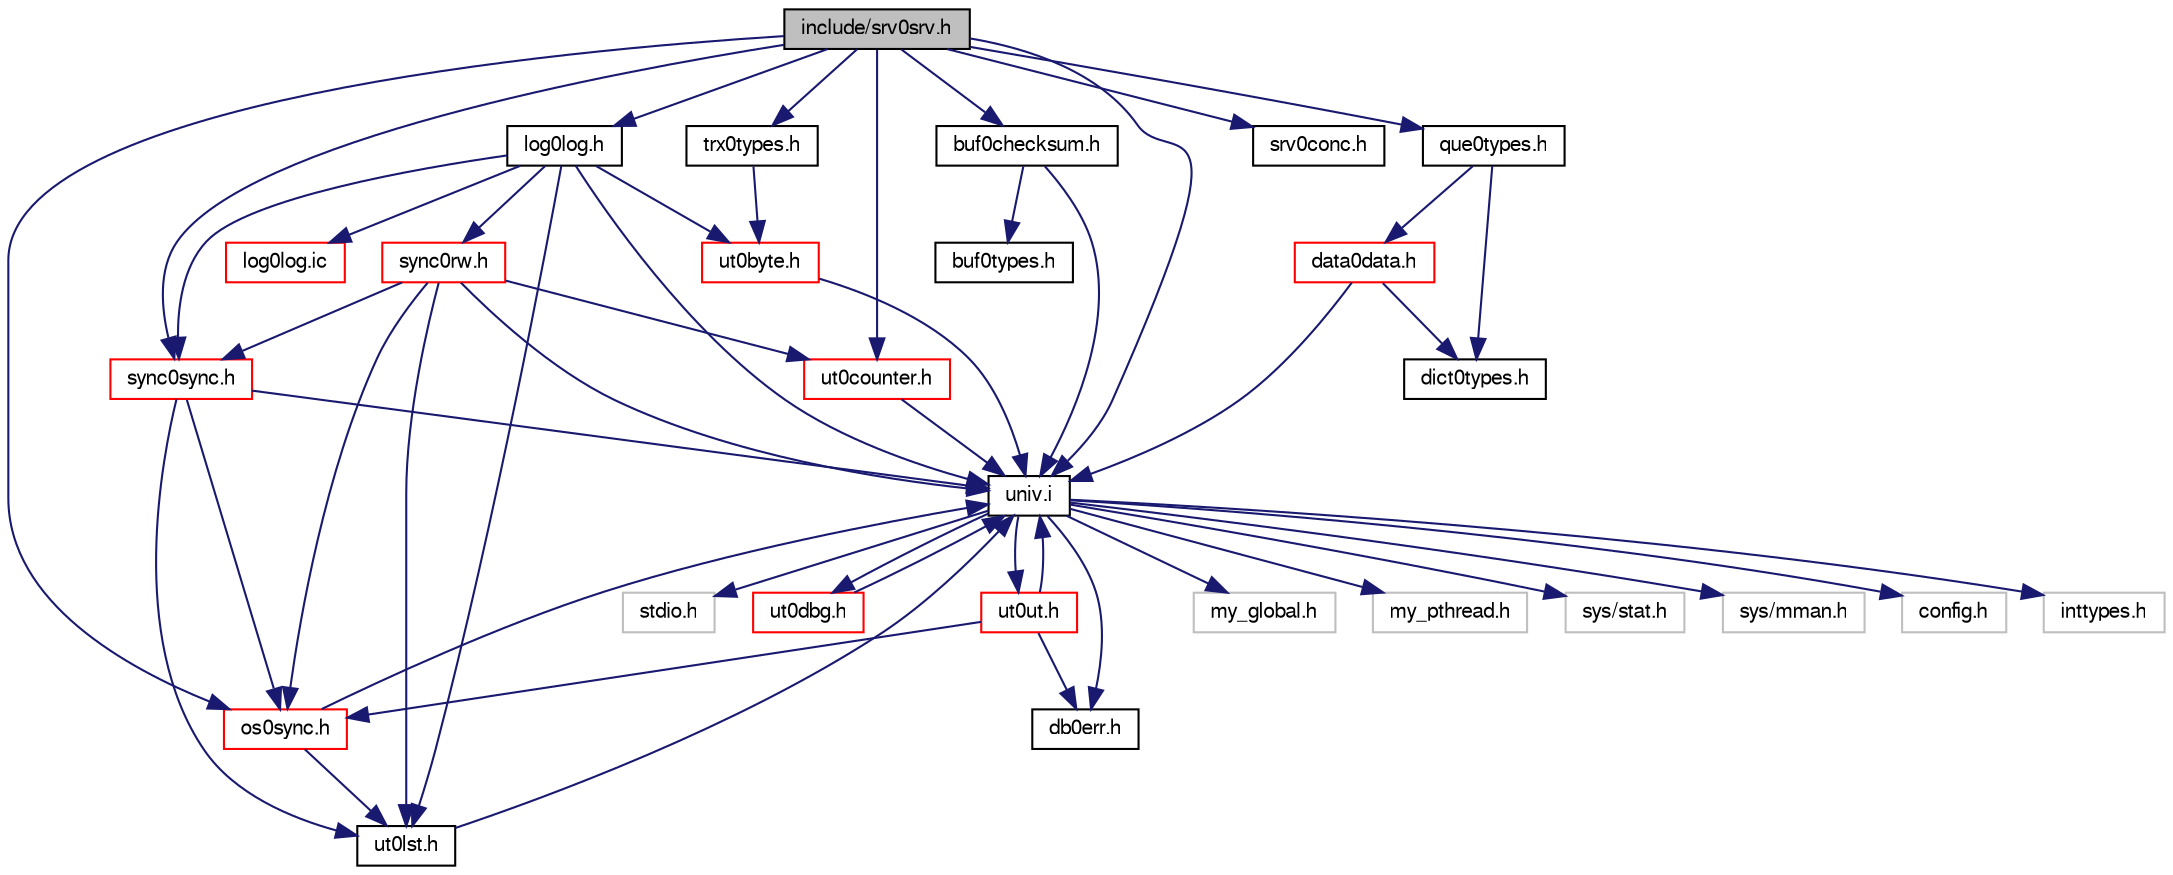 digraph "include/srv0srv.h"
{
  bgcolor="transparent";
  edge [fontname="FreeSans",fontsize="10",labelfontname="FreeSans",labelfontsize="10"];
  node [fontname="FreeSans",fontsize="10",shape=record];
  Node1 [label="include/srv0srv.h",height=0.2,width=0.4,color="black", fillcolor="grey75", style="filled" fontcolor="black"];
  Node1 -> Node2 [color="midnightblue",fontsize="10",style="solid",fontname="FreeSans"];
  Node2 [label="univ.i",height=0.2,width=0.4,color="black",URL="$univ_8i.html"];
  Node2 -> Node3 [color="midnightblue",fontsize="10",style="solid",fontname="FreeSans"];
  Node3 [label="my_global.h",height=0.2,width=0.4,color="grey75"];
  Node2 -> Node4 [color="midnightblue",fontsize="10",style="solid",fontname="FreeSans"];
  Node4 [label="my_pthread.h",height=0.2,width=0.4,color="grey75"];
  Node2 -> Node5 [color="midnightblue",fontsize="10",style="solid",fontname="FreeSans"];
  Node5 [label="sys/stat.h",height=0.2,width=0.4,color="grey75"];
  Node2 -> Node6 [color="midnightblue",fontsize="10",style="solid",fontname="FreeSans"];
  Node6 [label="sys/mman.h",height=0.2,width=0.4,color="grey75"];
  Node2 -> Node7 [color="midnightblue",fontsize="10",style="solid",fontname="FreeSans"];
  Node7 [label="config.h",height=0.2,width=0.4,color="grey75"];
  Node2 -> Node8 [color="midnightblue",fontsize="10",style="solid",fontname="FreeSans"];
  Node8 [label="inttypes.h",height=0.2,width=0.4,color="grey75"];
  Node2 -> Node9 [color="midnightblue",fontsize="10",style="solid",fontname="FreeSans"];
  Node9 [label="stdio.h",height=0.2,width=0.4,color="grey75"];
  Node2 -> Node10 [color="midnightblue",fontsize="10",style="solid",fontname="FreeSans"];
  Node10 [label="ut0dbg.h",height=0.2,width=0.4,color="red",URL="$ut0dbg_8h.html"];
  Node10 -> Node2 [color="midnightblue",fontsize="10",style="solid",fontname="FreeSans"];
  Node2 -> Node11 [color="midnightblue",fontsize="10",style="solid",fontname="FreeSans"];
  Node11 [label="ut0ut.h",height=0.2,width=0.4,color="red",URL="$ut0ut_8h.html"];
  Node11 -> Node2 [color="midnightblue",fontsize="10",style="solid",fontname="FreeSans"];
  Node11 -> Node12 [color="midnightblue",fontsize="10",style="solid",fontname="FreeSans"];
  Node12 [label="db0err.h",height=0.2,width=0.4,color="black",URL="$db0err_8h.html"];
  Node11 -> Node13 [color="midnightblue",fontsize="10",style="solid",fontname="FreeSans"];
  Node13 [label="os0sync.h",height=0.2,width=0.4,color="red",URL="$os0sync_8h.html"];
  Node13 -> Node2 [color="midnightblue",fontsize="10",style="solid",fontname="FreeSans"];
  Node13 -> Node14 [color="midnightblue",fontsize="10",style="solid",fontname="FreeSans"];
  Node14 [label="ut0lst.h",height=0.2,width=0.4,color="black",URL="$ut0lst_8h.html"];
  Node14 -> Node2 [color="midnightblue",fontsize="10",style="solid",fontname="FreeSans"];
  Node2 -> Node12 [color="midnightblue",fontsize="10",style="solid",fontname="FreeSans"];
  Node1 -> Node15 [color="midnightblue",fontsize="10",style="solid",fontname="FreeSans"];
  Node15 [label="log0log.h",height=0.2,width=0.4,color="black",URL="$log0log_8h.html"];
  Node15 -> Node2 [color="midnightblue",fontsize="10",style="solid",fontname="FreeSans"];
  Node15 -> Node16 [color="midnightblue",fontsize="10",style="solid",fontname="FreeSans"];
  Node16 [label="ut0byte.h",height=0.2,width=0.4,color="red",URL="$ut0byte_8h.html"];
  Node16 -> Node2 [color="midnightblue",fontsize="10",style="solid",fontname="FreeSans"];
  Node15 -> Node14 [color="midnightblue",fontsize="10",style="solid",fontname="FreeSans"];
  Node15 -> Node17 [color="midnightblue",fontsize="10",style="solid",fontname="FreeSans"];
  Node17 [label="sync0sync.h",height=0.2,width=0.4,color="red",URL="$sync0sync_8h.html"];
  Node17 -> Node2 [color="midnightblue",fontsize="10",style="solid",fontname="FreeSans"];
  Node17 -> Node14 [color="midnightblue",fontsize="10",style="solid",fontname="FreeSans"];
  Node17 -> Node13 [color="midnightblue",fontsize="10",style="solid",fontname="FreeSans"];
  Node15 -> Node18 [color="midnightblue",fontsize="10",style="solid",fontname="FreeSans"];
  Node18 [label="sync0rw.h",height=0.2,width=0.4,color="red",URL="$sync0rw_8h.html"];
  Node18 -> Node2 [color="midnightblue",fontsize="10",style="solid",fontname="FreeSans"];
  Node18 -> Node14 [color="midnightblue",fontsize="10",style="solid",fontname="FreeSans"];
  Node18 -> Node19 [color="midnightblue",fontsize="10",style="solid",fontname="FreeSans"];
  Node19 [label="ut0counter.h",height=0.2,width=0.4,color="red",URL="$ut0counter_8h.html"];
  Node19 -> Node2 [color="midnightblue",fontsize="10",style="solid",fontname="FreeSans"];
  Node18 -> Node17 [color="midnightblue",fontsize="10",style="solid",fontname="FreeSans"];
  Node18 -> Node13 [color="midnightblue",fontsize="10",style="solid",fontname="FreeSans"];
  Node15 -> Node20 [color="midnightblue",fontsize="10",style="solid",fontname="FreeSans"];
  Node20 [label="log0log.ic",height=0.2,width=0.4,color="red",URL="$log0log_8ic.html"];
  Node1 -> Node17 [color="midnightblue",fontsize="10",style="solid",fontname="FreeSans"];
  Node1 -> Node13 [color="midnightblue",fontsize="10",style="solid",fontname="FreeSans"];
  Node1 -> Node21 [color="midnightblue",fontsize="10",style="solid",fontname="FreeSans"];
  Node21 [label="que0types.h",height=0.2,width=0.4,color="black",URL="$que0types_8h.html"];
  Node21 -> Node22 [color="midnightblue",fontsize="10",style="solid",fontname="FreeSans"];
  Node22 [label="data0data.h",height=0.2,width=0.4,color="red",URL="$data0data_8h.html"];
  Node22 -> Node2 [color="midnightblue",fontsize="10",style="solid",fontname="FreeSans"];
  Node22 -> Node23 [color="midnightblue",fontsize="10",style="solid",fontname="FreeSans"];
  Node23 [label="dict0types.h",height=0.2,width=0.4,color="black",URL="$dict0types_8h.html"];
  Node21 -> Node23 [color="midnightblue",fontsize="10",style="solid",fontname="FreeSans"];
  Node1 -> Node24 [color="midnightblue",fontsize="10",style="solid",fontname="FreeSans"];
  Node24 [label="trx0types.h",height=0.2,width=0.4,color="black",URL="$trx0types_8h.html"];
  Node24 -> Node16 [color="midnightblue",fontsize="10",style="solid",fontname="FreeSans"];
  Node1 -> Node25 [color="midnightblue",fontsize="10",style="solid",fontname="FreeSans"];
  Node25 [label="srv0conc.h",height=0.2,width=0.4,color="black",URL="$srv0conc_8h_source.html"];
  Node1 -> Node26 [color="midnightblue",fontsize="10",style="solid",fontname="FreeSans"];
  Node26 [label="buf0checksum.h",height=0.2,width=0.4,color="black",URL="$buf0checksum_8h_source.html"];
  Node26 -> Node2 [color="midnightblue",fontsize="10",style="solid",fontname="FreeSans"];
  Node26 -> Node27 [color="midnightblue",fontsize="10",style="solid",fontname="FreeSans"];
  Node27 [label="buf0types.h",height=0.2,width=0.4,color="black",URL="$buf0types_8h.html"];
  Node1 -> Node19 [color="midnightblue",fontsize="10",style="solid",fontname="FreeSans"];
}
